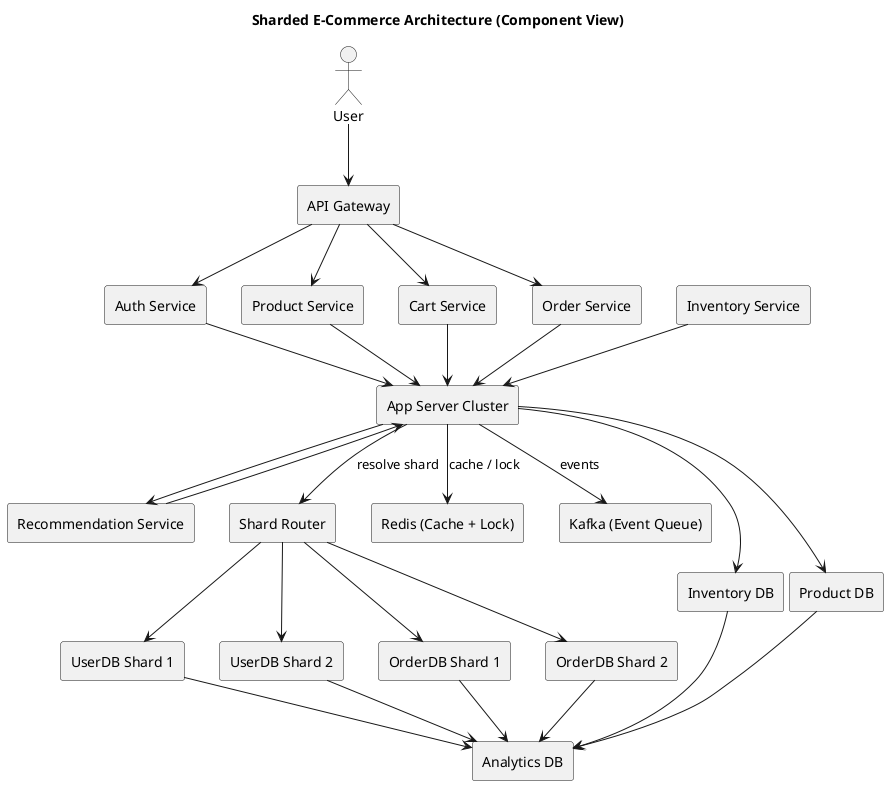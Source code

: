@startuml
' Set diagram type explicitly
skinparam componentStyle rectangle
title Sharded E-Commerce Architecture (Component View)

actor User

component "API Gateway" as APIGW
component "Auth Service" as Auth
component "Product Service" as Product
component "Cart Service" as Cart
component "Order Service" as Order
component "Inventory Service" as Inventory
component "Recommendation Service" as Reco

component "App Server Cluster" as App
component "Shard Router" as Router
component "Redis (Cache + Lock)" as Redis
component "Kafka (Event Queue)" as Kafka

component "UserDB Shard 1" as UserDB1
component "UserDB Shard 2" as UserDB2
component "OrderDB Shard 1" as OrderDB1
component "OrderDB Shard 2" as OrderDB2
component "Inventory DB" as InvDB
component "Product DB" as ProdDB
component "Analytics DB" as Analytics

User --> APIGW
APIGW --> Auth
APIGW --> Product
APIGW --> Cart
APIGW --> Order

Auth --> App
Product --> App
Cart --> App
Order --> App
Inventory --> App
Reco --> App

App --> Redis : cache / lock
App --> Kafka : events
App --> Router : resolve shard

Router --> UserDB1
Router --> UserDB2
Router --> OrderDB1
Router --> OrderDB2

App --> InvDB
App --> ProdDB
App --> Reco

UserDB1 --> Analytics
UserDB2 --> Analytics
OrderDB1 --> Analytics
OrderDB2 --> Analytics
InvDB --> Analytics
ProdDB --> Analytics

@enduml
